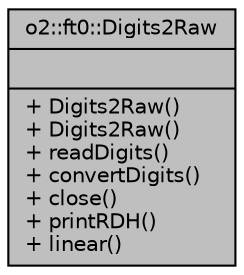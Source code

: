 digraph "o2::ft0::Digits2Raw"
{
 // INTERACTIVE_SVG=YES
  bgcolor="transparent";
  edge [fontname="Helvetica",fontsize="10",labelfontname="Helvetica",labelfontsize="10"];
  node [fontname="Helvetica",fontsize="10",shape=record];
  Node1 [label="{o2::ft0::Digits2Raw\n||+ Digits2Raw()\l+ Digits2Raw()\l+ readDigits()\l+ convertDigits()\l+ close()\l+ printRDH()\l+ linear()\l}",height=0.2,width=0.4,color="black", fillcolor="grey75", style="filled", fontcolor="black"];
}
